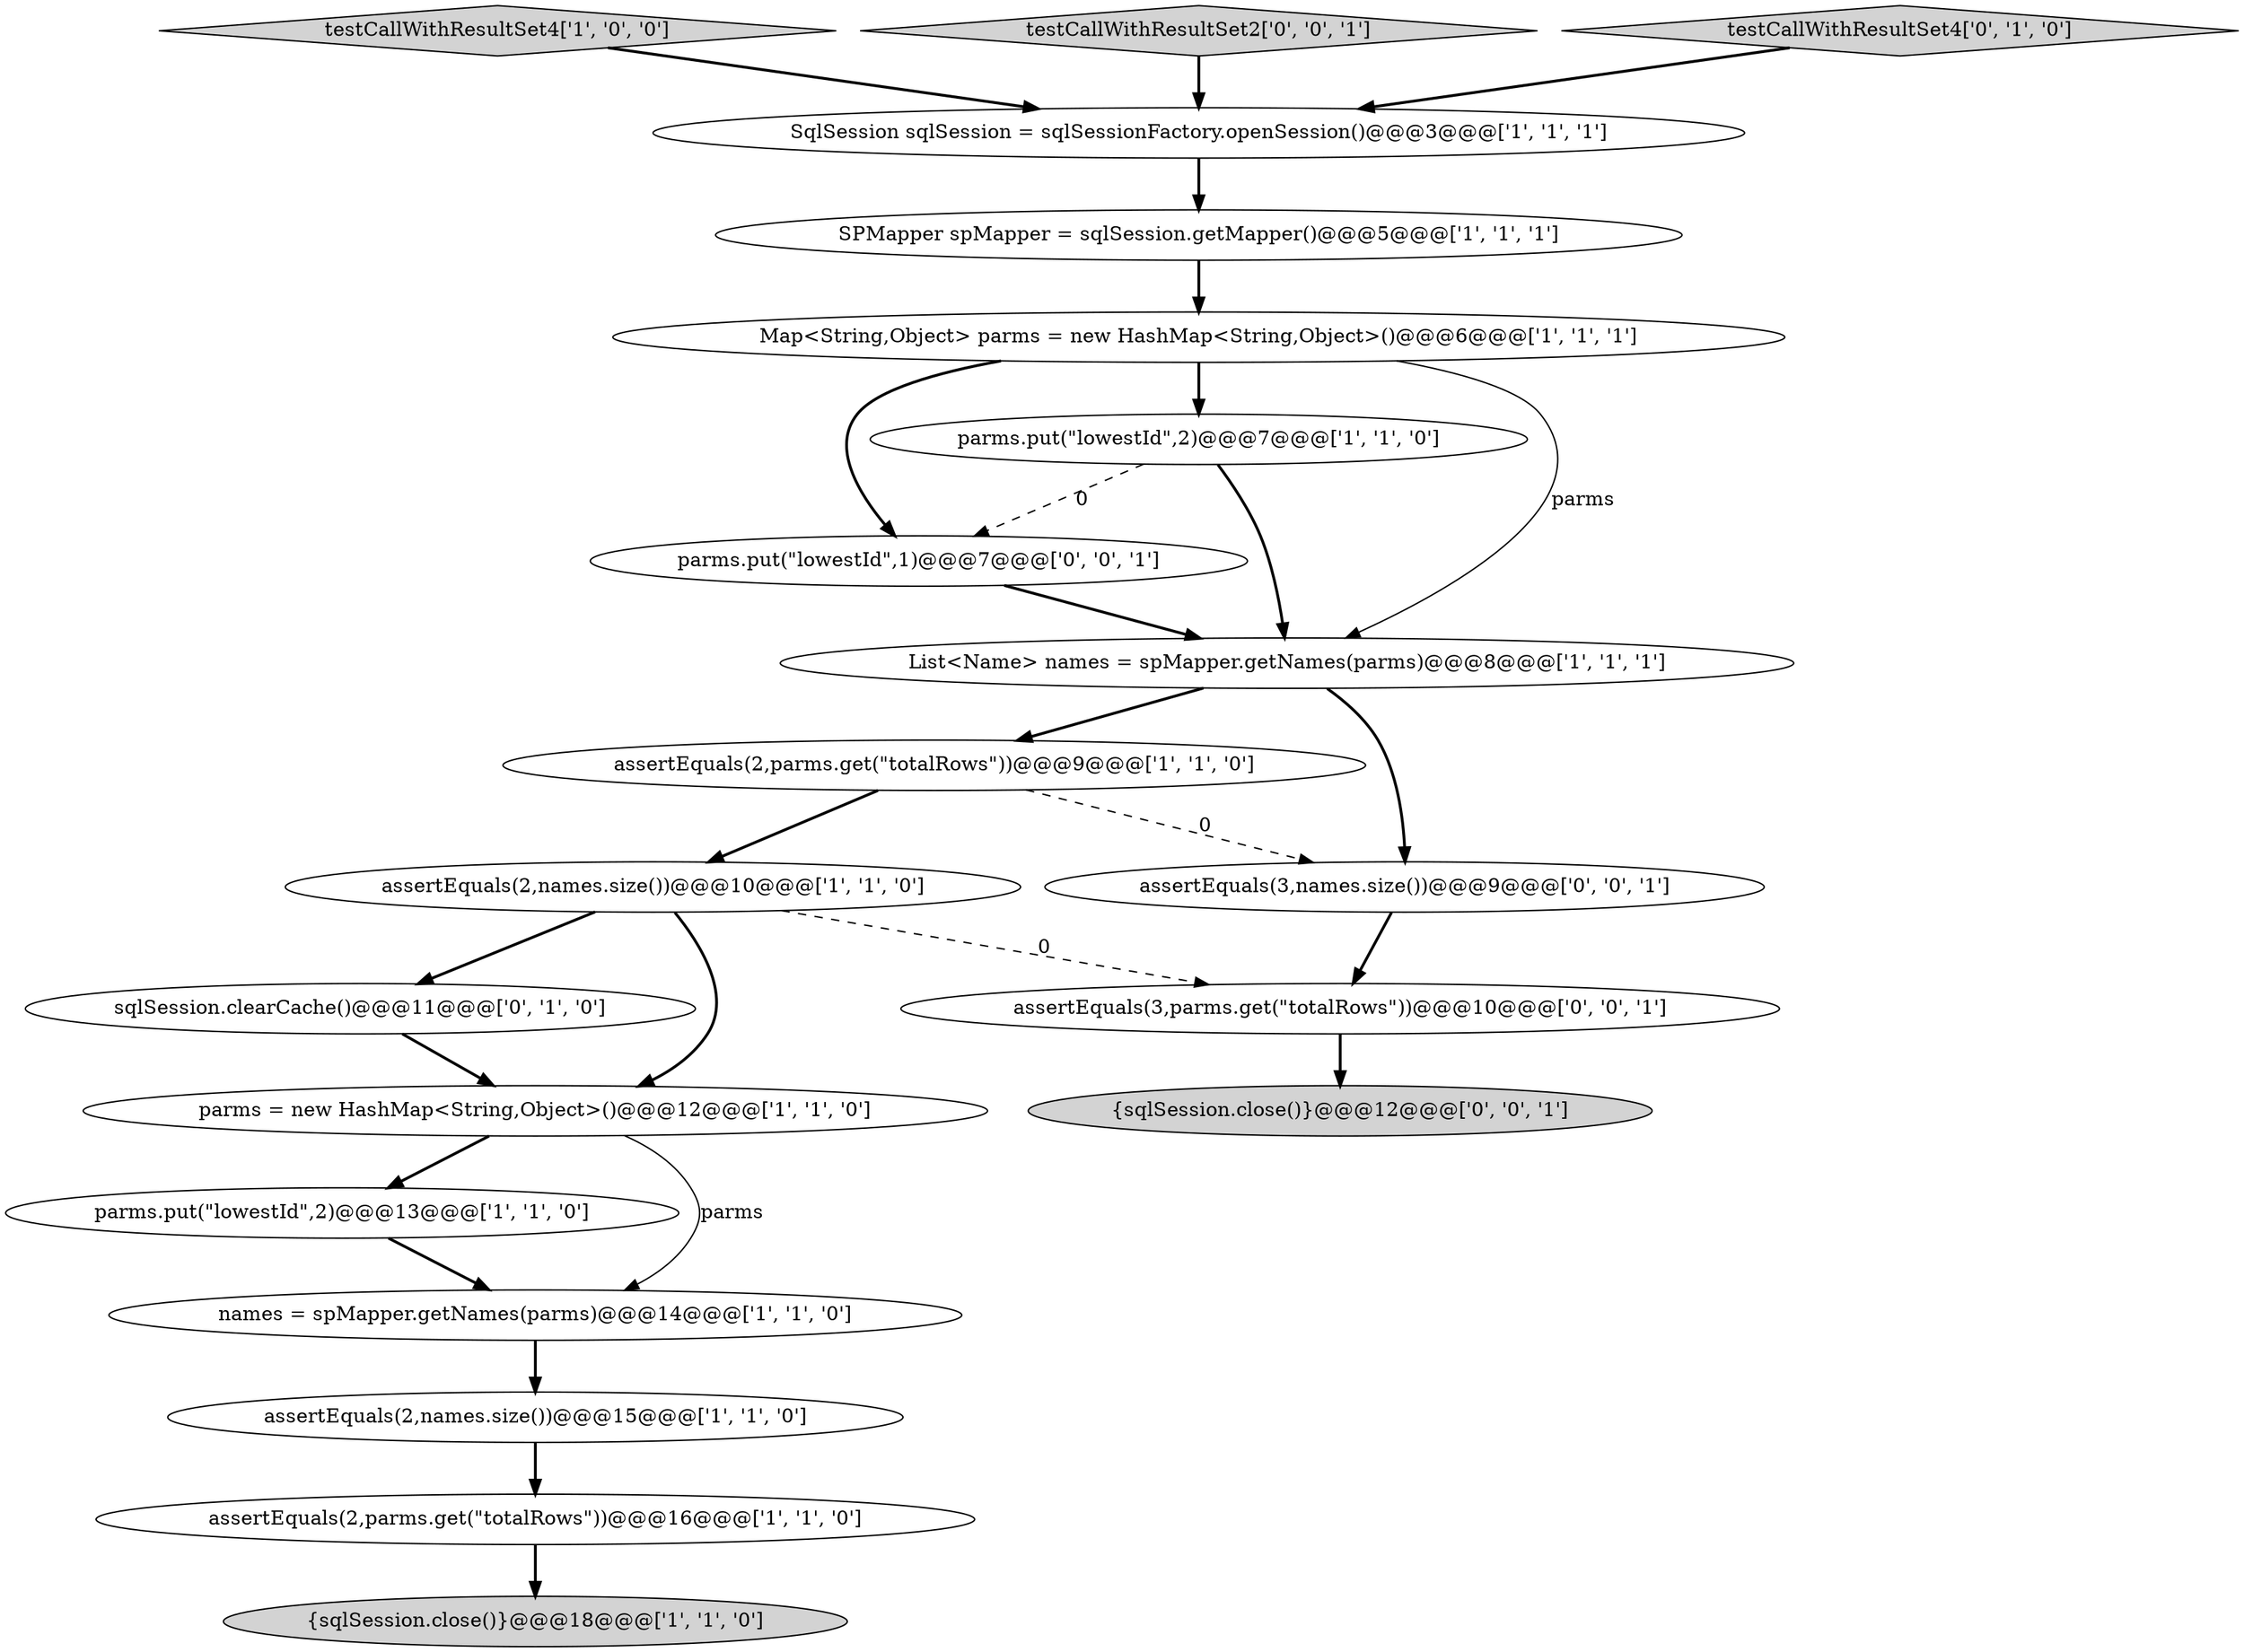 digraph {
3 [style = filled, label = "SPMapper spMapper = sqlSession.getMapper()@@@5@@@['1', '1', '1']", fillcolor = white, shape = ellipse image = "AAA0AAABBB1BBB"];
16 [style = filled, label = "assertEquals(3,parms.get(\"totalRows\"))@@@10@@@['0', '0', '1']", fillcolor = white, shape = ellipse image = "AAA0AAABBB3BBB"];
12 [style = filled, label = "testCallWithResultSet4['1', '0', '0']", fillcolor = lightgray, shape = diamond image = "AAA0AAABBB1BBB"];
20 [style = filled, label = "{sqlSession.close()}@@@12@@@['0', '0', '1']", fillcolor = lightgray, shape = ellipse image = "AAA0AAABBB3BBB"];
1 [style = filled, label = "assertEquals(2,parms.get(\"totalRows\"))@@@16@@@['1', '1', '0']", fillcolor = white, shape = ellipse image = "AAA0AAABBB1BBB"];
17 [style = filled, label = "testCallWithResultSet2['0', '0', '1']", fillcolor = lightgray, shape = diamond image = "AAA0AAABBB3BBB"];
14 [style = filled, label = "sqlSession.clearCache()@@@11@@@['0', '1', '0']", fillcolor = white, shape = ellipse image = "AAA1AAABBB2BBB"];
13 [style = filled, label = "{sqlSession.close()}@@@18@@@['1', '1', '0']", fillcolor = lightgray, shape = ellipse image = "AAA0AAABBB1BBB"];
7 [style = filled, label = "parms.put(\"lowestId\",2)@@@13@@@['1', '1', '0']", fillcolor = white, shape = ellipse image = "AAA0AAABBB1BBB"];
18 [style = filled, label = "parms.put(\"lowestId\",1)@@@7@@@['0', '0', '1']", fillcolor = white, shape = ellipse image = "AAA0AAABBB3BBB"];
8 [style = filled, label = "parms.put(\"lowestId\",2)@@@7@@@['1', '1', '0']", fillcolor = white, shape = ellipse image = "AAA0AAABBB1BBB"];
6 [style = filled, label = "assertEquals(2,parms.get(\"totalRows\"))@@@9@@@['1', '1', '0']", fillcolor = white, shape = ellipse image = "AAA0AAABBB1BBB"];
2 [style = filled, label = "assertEquals(2,names.size())@@@10@@@['1', '1', '0']", fillcolor = white, shape = ellipse image = "AAA0AAABBB1BBB"];
4 [style = filled, label = "Map<String,Object> parms = new HashMap<String,Object>()@@@6@@@['1', '1', '1']", fillcolor = white, shape = ellipse image = "AAA0AAABBB1BBB"];
9 [style = filled, label = "names = spMapper.getNames(parms)@@@14@@@['1', '1', '0']", fillcolor = white, shape = ellipse image = "AAA0AAABBB1BBB"];
15 [style = filled, label = "testCallWithResultSet4['0', '1', '0']", fillcolor = lightgray, shape = diamond image = "AAA0AAABBB2BBB"];
11 [style = filled, label = "List<Name> names = spMapper.getNames(parms)@@@8@@@['1', '1', '1']", fillcolor = white, shape = ellipse image = "AAA0AAABBB1BBB"];
0 [style = filled, label = "parms = new HashMap<String,Object>()@@@12@@@['1', '1', '0']", fillcolor = white, shape = ellipse image = "AAA0AAABBB1BBB"];
10 [style = filled, label = "SqlSession sqlSession = sqlSessionFactory.openSession()@@@3@@@['1', '1', '1']", fillcolor = white, shape = ellipse image = "AAA0AAABBB1BBB"];
19 [style = filled, label = "assertEquals(3,names.size())@@@9@@@['0', '0', '1']", fillcolor = white, shape = ellipse image = "AAA0AAABBB3BBB"];
5 [style = filled, label = "assertEquals(2,names.size())@@@15@@@['1', '1', '0']", fillcolor = white, shape = ellipse image = "AAA0AAABBB1BBB"];
0->9 [style = solid, label="parms"];
8->18 [style = dashed, label="0"];
4->11 [style = solid, label="parms"];
0->7 [style = bold, label=""];
7->9 [style = bold, label=""];
5->1 [style = bold, label=""];
17->10 [style = bold, label=""];
4->8 [style = bold, label=""];
14->0 [style = bold, label=""];
11->6 [style = bold, label=""];
6->2 [style = bold, label=""];
10->3 [style = bold, label=""];
19->16 [style = bold, label=""];
2->16 [style = dashed, label="0"];
8->11 [style = bold, label=""];
12->10 [style = bold, label=""];
11->19 [style = bold, label=""];
16->20 [style = bold, label=""];
2->14 [style = bold, label=""];
2->0 [style = bold, label=""];
6->19 [style = dashed, label="0"];
9->5 [style = bold, label=""];
15->10 [style = bold, label=""];
3->4 [style = bold, label=""];
18->11 [style = bold, label=""];
4->18 [style = bold, label=""];
1->13 [style = bold, label=""];
}

